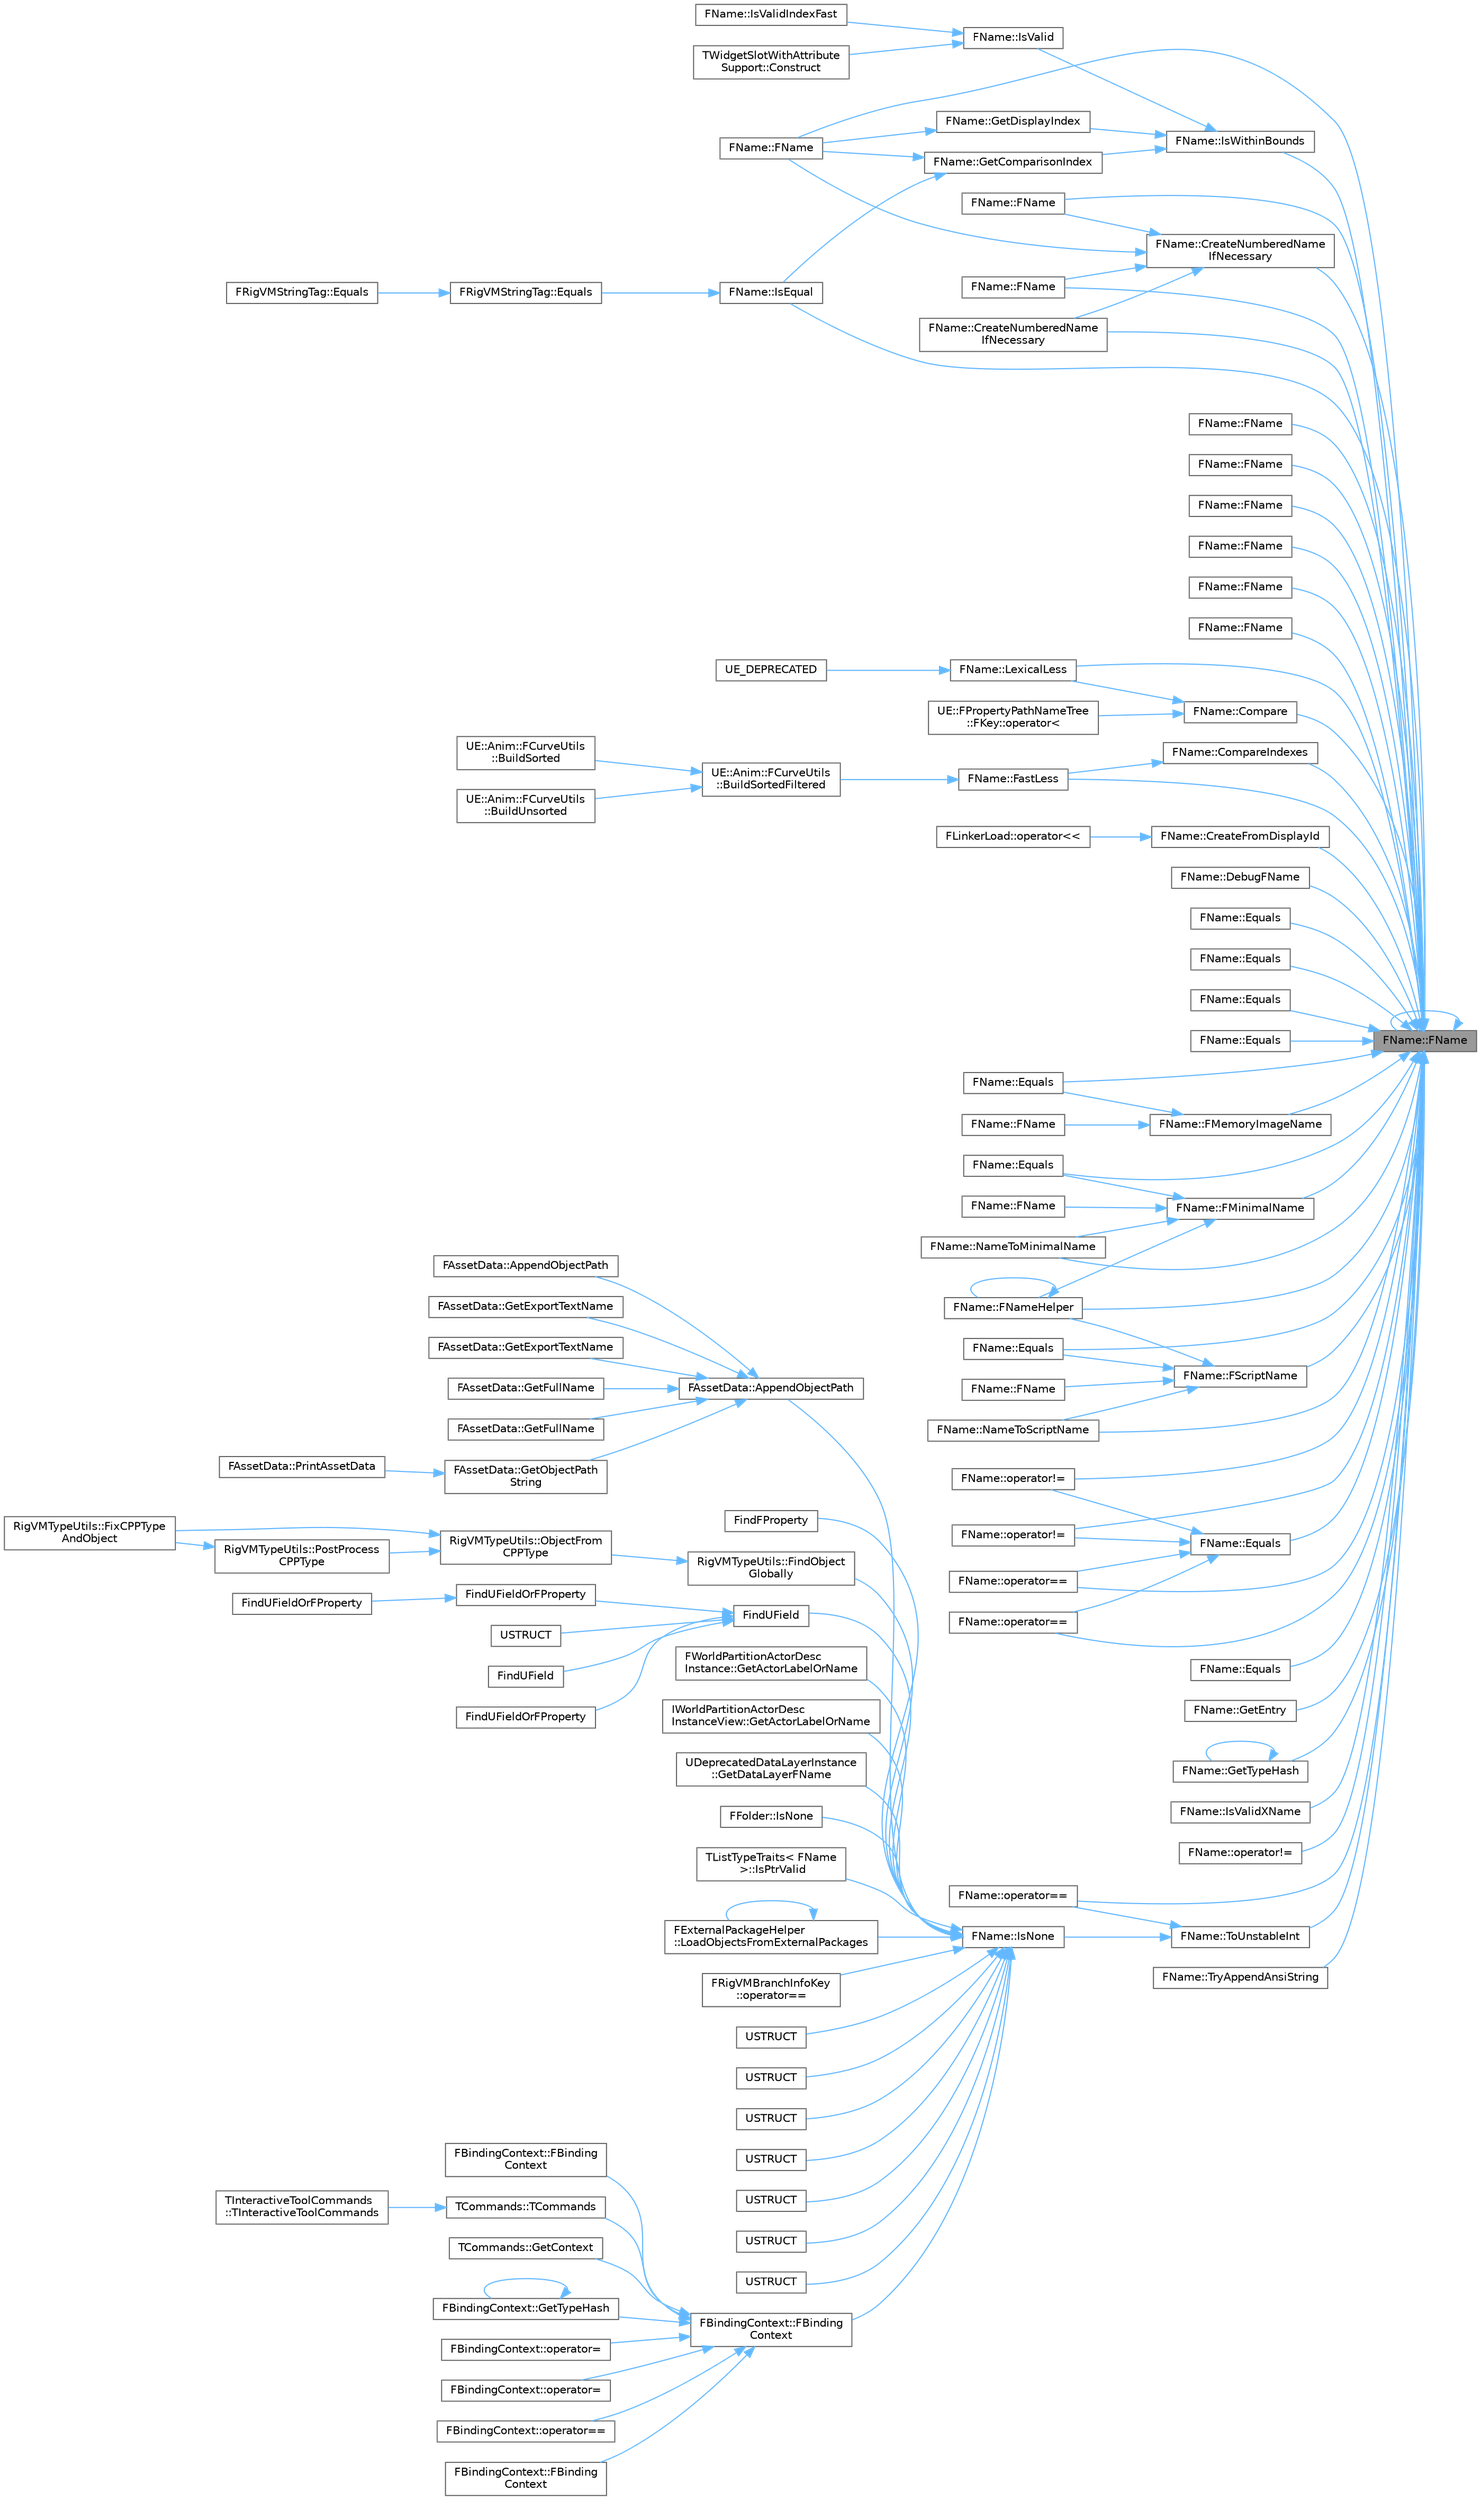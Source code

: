 digraph "FName::FName"
{
 // INTERACTIVE_SVG=YES
 // LATEX_PDF_SIZE
  bgcolor="transparent";
  edge [fontname=Helvetica,fontsize=10,labelfontname=Helvetica,labelfontsize=10];
  node [fontname=Helvetica,fontsize=10,shape=box,height=0.2,width=0.4];
  rankdir="RL";
  Node1 [id="Node000001",label="FName::FName",height=0.2,width=0.4,color="gray40", fillcolor="grey60", style="filled", fontcolor="black",tooltip="Create an FName with a hardcoded string index."];
  Node1 -> Node1 [id="edge1_Node000001_Node000001",dir="back",color="steelblue1",style="solid",tooltip=" "];
  Node1 -> Node2 [id="edge2_Node000001_Node000002",dir="back",color="steelblue1",style="solid",tooltip=" "];
  Node2 [id="Node000002",label="FName::FName",height=0.2,width=0.4,color="grey40", fillcolor="white", style="filled",URL="$d0/d53/classFName.html#a9177d8e2a7ecc242707f02559eeae5f0",tooltip="Create an FName with a hardcoded string index and (instance)."];
  Node1 -> Node3 [id="edge3_Node000001_Node000003",dir="back",color="steelblue1",style="solid",tooltip=" "];
  Node3 [id="Node000003",label="FName::FName",height=0.2,width=0.4,color="grey40", fillcolor="white", style="filled",URL="$d0/d53/classFName.html#a18b74b3c9d501e19c260df8879d4a136",tooltip="Create an FName from an existing string, but with a different instance."];
  Node1 -> Node4 [id="edge4_Node000001_Node000004",dir="back",color="steelblue1",style="solid",tooltip=" "];
  Node4 [id="Node000004",label="FName::FName",height=0.2,width=0.4,color="grey40", fillcolor="white", style="filled",URL="$d0/d53/classFName.html#a04a8ebbe731ee497427fce18225ff338",tooltip="Create an FName from its component parts Only call this if you really know what you're doing."];
  Node1 -> Node5 [id="edge5_Node000001_Node000005",dir="back",color="steelblue1",style="solid",tooltip=" "];
  Node5 [id="Node000005",label="FName::FName",height=0.2,width=0.4,color="grey40", fillcolor="white", style="filled",URL="$d0/d53/classFName.html#a7a2c5a33ec4576b6a42931b0aea47551",tooltip=" "];
  Node1 -> Node6 [id="edge6_Node000001_Node000006",dir="back",color="steelblue1",style="solid",tooltip=" "];
  Node6 [id="Node000006",label="FName::FName",height=0.2,width=0.4,color="grey40", fillcolor="white", style="filled",URL="$d0/d53/classFName.html#af77be7d02b9155cbe2562c013fcbc814",tooltip=" "];
  Node1 -> Node7 [id="edge7_Node000001_Node000007",dir="back",color="steelblue1",style="solid",tooltip=" "];
  Node7 [id="Node000007",label="FName::FName",height=0.2,width=0.4,color="grey40", fillcolor="white", style="filled",URL="$d0/d53/classFName.html#abe41cfba3fd1673327300d89e698adad",tooltip=" "];
  Node1 -> Node8 [id="edge8_Node000001_Node000008",dir="back",color="steelblue1",style="solid",tooltip=" "];
  Node8 [id="Node000008",label="FName::FName",height=0.2,width=0.4,color="grey40", fillcolor="white", style="filled",URL="$d0/d53/classFName.html#a0cc27b61dbd478e7a75950fc5b9685f3",tooltip=" "];
  Node1 -> Node9 [id="edge9_Node000001_Node000009",dir="back",color="steelblue1",style="solid",tooltip=" "];
  Node9 [id="Node000009",label="FName::FName",height=0.2,width=0.4,color="grey40", fillcolor="white", style="filled",URL="$d0/d53/classFName.html#a7f84296c300ddfffc6f85bfdca0b8c9e",tooltip=" "];
  Node1 -> Node10 [id="edge10_Node000001_Node000010",dir="back",color="steelblue1",style="solid",tooltip=" "];
  Node10 [id="Node000010",label="FName::FName",height=0.2,width=0.4,color="grey40", fillcolor="white", style="filled",URL="$d0/d53/classFName.html#ac9e999838bda262647e86c7229acfee7",tooltip=" "];
  Node1 -> Node11 [id="edge11_Node000001_Node000011",dir="back",color="steelblue1",style="solid",tooltip=" "];
  Node11 [id="Node000011",label="FName::Compare",height=0.2,width=0.4,color="grey40", fillcolor="white", style="filled",URL="$d0/d53/classFName.html#a53fd1a035bfea0d1e92db3762d634d36",tooltip="Compares name to passed in one."];
  Node11 -> Node12 [id="edge12_Node000011_Node000012",dir="back",color="steelblue1",style="solid",tooltip=" "];
  Node12 [id="Node000012",label="FName::LexicalLess",height=0.2,width=0.4,color="grey40", fillcolor="white", style="filled",URL="$d0/d53/classFName.html#aa6681d22b9670fa439186f16ac0f7081",tooltip="Slow alphabetical order that is stable / deterministic over process runs."];
  Node12 -> Node13 [id="edge13_Node000012_Node000013",dir="back",color="steelblue1",style="solid",tooltip=" "];
  Node13 [id="Node000013",label="UE_DEPRECATED",height=0.2,width=0.4,color="grey40", fillcolor="white", style="filled",URL="$d0/d03/PlayerInput_8h.html#ad13727258963625cb6f22e55491c9197",tooltip="Paramaters to be considered when calling UPlayerInput::InputKey."];
  Node11 -> Node14 [id="edge14_Node000011_Node000014",dir="back",color="steelblue1",style="solid",tooltip=" "];
  Node14 [id="Node000014",label="UE::FPropertyPathNameTree\l::FKey::operator\<",height=0.2,width=0.4,color="grey40", fillcolor="white", style="filled",URL="$d9/deb/structUE_1_1FPropertyPathNameTree_1_1FKey.html#a64c7be9eb79aff181e5a90f65104e068",tooltip=" "];
  Node1 -> Node15 [id="edge15_Node000001_Node000015",dir="back",color="steelblue1",style="solid",tooltip=" "];
  Node15 [id="Node000015",label="FName::CompareIndexes",height=0.2,width=0.4,color="grey40", fillcolor="white", style="filled",URL="$d0/d53/classFName.html#a25f772a3fadc0cc5658edb0fad65b364",tooltip="Fast non-alphabetical order that is only stable during this process' lifetime."];
  Node15 -> Node16 [id="edge16_Node000015_Node000016",dir="back",color="steelblue1",style="solid",tooltip=" "];
  Node16 [id="Node000016",label="FName::FastLess",height=0.2,width=0.4,color="grey40", fillcolor="white", style="filled",URL="$d0/d53/classFName.html#ab9a58e49f51ae2270bd1bb62f1e275fc",tooltip="Fast non-alphabetical order that is only stable during this process' lifetime."];
  Node16 -> Node17 [id="edge17_Node000016_Node000017",dir="back",color="steelblue1",style="solid",tooltip=" "];
  Node17 [id="Node000017",label="UE::Anim::FCurveUtils\l::BuildSortedFiltered",height=0.2,width=0.4,color="grey40", fillcolor="white", style="filled",URL="$d7/d7e/structUE_1_1Anim_1_1FCurveUtils.html#a9bcdcbf2f740cf299d504e20bbe43791",tooltip=" "];
  Node17 -> Node18 [id="edge18_Node000017_Node000018",dir="back",color="steelblue1",style="solid",tooltip=" "];
  Node18 [id="Node000018",label="UE::Anim::FCurveUtils\l::BuildSorted",height=0.2,width=0.4,color="grey40", fillcolor="white", style="filled",URL="$d7/d7e/structUE_1_1Anim_1_1FCurveUtils.html#adfc5d61f31d62d6a324b0db8a50a5bd7",tooltip=" "];
  Node17 -> Node19 [id="edge19_Node000017_Node000019",dir="back",color="steelblue1",style="solid",tooltip=" "];
  Node19 [id="Node000019",label="UE::Anim::FCurveUtils\l::BuildUnsorted",height=0.2,width=0.4,color="grey40", fillcolor="white", style="filled",URL="$d7/d7e/structUE_1_1Anim_1_1FCurveUtils.html#a057de551fa386ad635d95cd05788b0b7",tooltip=" "];
  Node1 -> Node20 [id="edge20_Node000001_Node000020",dir="back",color="steelblue1",style="solid",tooltip=" "];
  Node20 [id="Node000020",label="FName::CreateFromDisplayId",height=0.2,width=0.4,color="grey40", fillcolor="white", style="filled",URL="$d0/d53/classFName.html#a68fd15e56e98380c81562bd364c2a78a",tooltip="Only call this if you really know what you're doing."];
  Node20 -> Node21 [id="edge21_Node000020_Node000021",dir="back",color="steelblue1",style="solid",tooltip=" "];
  Node21 [id="Node000021",label="FLinkerLoad::operator\<\<",height=0.2,width=0.4,color="grey40", fillcolor="white", style="filled",URL="$d9/d6b/classFLinkerLoad.html#a3d43cf8d23efebdb63943d7966322f6d",tooltip="Serializes an FName value from or into this archive."];
  Node1 -> Node22 [id="edge22_Node000001_Node000022",dir="back",color="steelblue1",style="solid",tooltip=" "];
  Node22 [id="Node000022",label="FName::CreateNumberedName\lIfNecessary",height=0.2,width=0.4,color="grey40", fillcolor="white", style="filled",URL="$d0/d53/classFName.html#abedd8efaebba7966cf7cef7ee4078462",tooltip=" "];
  Node22 -> Node2 [id="edge23_Node000022_Node000002",dir="back",color="steelblue1",style="solid",tooltip=" "];
  Node22 -> Node3 [id="edge24_Node000022_Node000003",dir="back",color="steelblue1",style="solid",tooltip=" "];
  Node22 -> Node4 [id="edge25_Node000022_Node000004",dir="back",color="steelblue1",style="solid",tooltip=" "];
  Node22 -> Node23 [id="edge26_Node000022_Node000023",dir="back",color="steelblue1",style="solid",tooltip=" "];
  Node23 [id="Node000023",label="FName::CreateNumberedName\lIfNecessary",height=0.2,width=0.4,color="grey40", fillcolor="white", style="filled",URL="$d0/d53/classFName.html#a9b72edca3fa503890693c378a19bcf9a",tooltip=" "];
  Node1 -> Node23 [id="edge27_Node000001_Node000023",dir="back",color="steelblue1",style="solid",tooltip=" "];
  Node1 -> Node24 [id="edge28_Node000001_Node000024",dir="back",color="steelblue1",style="solid",tooltip=" "];
  Node24 [id="Node000024",label="FName::DebugFName",height=0.2,width=0.4,color="grey40", fillcolor="white", style="filled",URL="$d0/d53/classFName.html#a78a84c222b36c48424e38a409e8f7b54",tooltip=" "];
  Node1 -> Node25 [id="edge29_Node000001_Node000025",dir="back",color="steelblue1",style="solid",tooltip=" "];
  Node25 [id="Node000025",label="FName::Equals",height=0.2,width=0.4,color="grey40", fillcolor="white", style="filled",URL="$d0/d53/classFName.html#a643d5973c48ea4a5990bc248d6bad955",tooltip=" "];
  Node1 -> Node26 [id="edge30_Node000001_Node000026",dir="back",color="steelblue1",style="solid",tooltip=" "];
  Node26 [id="Node000026",label="FName::Equals",height=0.2,width=0.4,color="grey40", fillcolor="white", style="filled",URL="$d0/d53/classFName.html#a84c2cba787d69a62c0a163f9b6dca91e",tooltip=" "];
  Node1 -> Node27 [id="edge31_Node000001_Node000027",dir="back",color="steelblue1",style="solid",tooltip=" "];
  Node27 [id="Node000027",label="FName::Equals",height=0.2,width=0.4,color="grey40", fillcolor="white", style="filled",URL="$d0/d53/classFName.html#a5d727c4355804702877cc3c271415561",tooltip=" "];
  Node1 -> Node28 [id="edge32_Node000001_Node000028",dir="back",color="steelblue1",style="solid",tooltip=" "];
  Node28 [id="Node000028",label="FName::Equals",height=0.2,width=0.4,color="grey40", fillcolor="white", style="filled",URL="$d0/d53/classFName.html#a24456847f964127069cad594beb3ced5",tooltip=" "];
  Node1 -> Node29 [id="edge33_Node000001_Node000029",dir="back",color="steelblue1",style="solid",tooltip=" "];
  Node29 [id="Node000029",label="FName::Equals",height=0.2,width=0.4,color="grey40", fillcolor="white", style="filled",URL="$d0/d53/classFName.html#a19761ae36eaaab283c2e158b5190cd93",tooltip=" "];
  Node1 -> Node30 [id="edge34_Node000001_Node000030",dir="back",color="steelblue1",style="solid",tooltip=" "];
  Node30 [id="Node000030",label="FName::Equals",height=0.2,width=0.4,color="grey40", fillcolor="white", style="filled",URL="$d0/d53/classFName.html#adc04fd15dac9b6c285d91094a957577e",tooltip=" "];
  Node1 -> Node31 [id="edge35_Node000001_Node000031",dir="back",color="steelblue1",style="solid",tooltip=" "];
  Node31 [id="Node000031",label="FName::Equals",height=0.2,width=0.4,color="grey40", fillcolor="white", style="filled",URL="$d0/d53/classFName.html#af10d0dc43c29458abace288467b4419c",tooltip=" "];
  Node31 -> Node32 [id="edge36_Node000031_Node000032",dir="back",color="steelblue1",style="solid",tooltip=" "];
  Node32 [id="Node000032",label="FName::operator!=",height=0.2,width=0.4,color="grey40", fillcolor="white", style="filled",URL="$d0/d53/classFName.html#a974eee8ad8f516d1168ce3dff719df0b",tooltip=" "];
  Node31 -> Node33 [id="edge37_Node000031_Node000033",dir="back",color="steelblue1",style="solid",tooltip=" "];
  Node33 [id="Node000033",label="FName::operator!=",height=0.2,width=0.4,color="grey40", fillcolor="white", style="filled",URL="$d0/d53/classFName.html#a18c6e0ba6e65f0d7fb2ea1a292f189d4",tooltip=" "];
  Node31 -> Node34 [id="edge38_Node000031_Node000034",dir="back",color="steelblue1",style="solid",tooltip=" "];
  Node34 [id="Node000034",label="FName::operator==",height=0.2,width=0.4,color="grey40", fillcolor="white", style="filled",URL="$d0/d53/classFName.html#abef16a36212834c0f3d6285c5f9bf8db",tooltip=" "];
  Node31 -> Node35 [id="edge39_Node000031_Node000035",dir="back",color="steelblue1",style="solid",tooltip=" "];
  Node35 [id="Node000035",label="FName::operator==",height=0.2,width=0.4,color="grey40", fillcolor="white", style="filled",URL="$d0/d53/classFName.html#a8ac780520c1050f2c471331833713b28",tooltip=" "];
  Node1 -> Node36 [id="edge40_Node000001_Node000036",dir="back",color="steelblue1",style="solid",tooltip=" "];
  Node36 [id="Node000036",label="FName::Equals",height=0.2,width=0.4,color="grey40", fillcolor="white", style="filled",URL="$d0/d53/classFName.html#aa1b3c2e481853e3e0d828504c7bb8bcc",tooltip=" "];
  Node1 -> Node37 [id="edge41_Node000001_Node000037",dir="back",color="steelblue1",style="solid",tooltip=" "];
  Node37 [id="Node000037",label="FName::Equals",height=0.2,width=0.4,color="grey40", fillcolor="white", style="filled",URL="$d0/d53/classFName.html#aea8b992039ff22099998bfd11dc7b624",tooltip=" "];
  Node1 -> Node16 [id="edge42_Node000001_Node000016",dir="back",color="steelblue1",style="solid",tooltip=" "];
  Node1 -> Node38 [id="edge43_Node000001_Node000038",dir="back",color="steelblue1",style="solid",tooltip=" "];
  Node38 [id="Node000038",label="FName::FMemoryImageName",height=0.2,width=0.4,color="grey40", fillcolor="white", style="filled",URL="$d0/d53/classFName.html#a8101a29d3562bb061a7acdf29e3e6128",tooltip=" "];
  Node38 -> Node39 [id="edge44_Node000038_Node000039",dir="back",color="steelblue1",style="solid",tooltip=" "];
  Node39 [id="Node000039",label="FName::FName",height=0.2,width=0.4,color="grey40", fillcolor="white", style="filled",URL="$d0/d53/classFName.html#afa0776c1dcd60f111367212f5a9c0b1e",tooltip=" "];
  Node38 -> Node29 [id="edge45_Node000038_Node000029",dir="back",color="steelblue1",style="solid",tooltip=" "];
  Node1 -> Node40 [id="edge46_Node000001_Node000040",dir="back",color="steelblue1",style="solid",tooltip=" "];
  Node40 [id="Node000040",label="FName::FMinimalName",height=0.2,width=0.4,color="grey40", fillcolor="white", style="filled",URL="$d0/d53/classFName.html#a67a675b56f9aaa17f2a722c4f2ebe766",tooltip=" "];
  Node40 -> Node41 [id="edge47_Node000040_Node000041",dir="back",color="steelblue1",style="solid",tooltip=" "];
  Node41 [id="Node000041",label="FName::FName",height=0.2,width=0.4,color="grey40", fillcolor="white", style="filled",URL="$d0/d53/classFName.html#a93b46e9a707eb64a05d7f1f0374bcef8",tooltip=" "];
  Node40 -> Node30 [id="edge48_Node000040_Node000030",dir="back",color="steelblue1",style="solid",tooltip=" "];
  Node40 -> Node42 [id="edge49_Node000040_Node000042",dir="back",color="steelblue1",style="solid",tooltip=" "];
  Node42 [id="Node000042",label="FName::FNameHelper",height=0.2,width=0.4,color="grey40", fillcolor="white", style="filled",URL="$d0/d53/classFName.html#a56440d2198d4aab5d8bd0181eeb27644",tooltip=" "];
  Node42 -> Node42 [id="edge50_Node000042_Node000042",dir="back",color="steelblue1",style="solid",tooltip=" "];
  Node40 -> Node43 [id="edge51_Node000040_Node000043",dir="back",color="steelblue1",style="solid",tooltip=" "];
  Node43 [id="Node000043",label="FName::NameToMinimalName",height=0.2,width=0.4,color="grey40", fillcolor="white", style="filled",URL="$d0/d53/classFName.html#ab41bc7625e2b138debacda736c7189b3",tooltip=" "];
  Node1 -> Node42 [id="edge52_Node000001_Node000042",dir="back",color="steelblue1",style="solid",tooltip=" "];
  Node1 -> Node44 [id="edge53_Node000001_Node000044",dir="back",color="steelblue1",style="solid",tooltip=" "];
  Node44 [id="Node000044",label="FName::FScriptName",height=0.2,width=0.4,color="grey40", fillcolor="white", style="filled",URL="$d0/d53/classFName.html#aecca472659640cdbd80635dd59d86af6",tooltip=" "];
  Node44 -> Node45 [id="edge54_Node000044_Node000045",dir="back",color="steelblue1",style="solid",tooltip=" "];
  Node45 [id="Node000045",label="FName::FName",height=0.2,width=0.4,color="grey40", fillcolor="white", style="filled",URL="$d0/d53/classFName.html#afa5e7196db1ef8f619344844eb240d58",tooltip=" "];
  Node44 -> Node36 [id="edge55_Node000044_Node000036",dir="back",color="steelblue1",style="solid",tooltip=" "];
  Node44 -> Node42 [id="edge56_Node000044_Node000042",dir="back",color="steelblue1",style="solid",tooltip=" "];
  Node44 -> Node46 [id="edge57_Node000044_Node000046",dir="back",color="steelblue1",style="solid",tooltip=" "];
  Node46 [id="Node000046",label="FName::NameToScriptName",height=0.2,width=0.4,color="grey40", fillcolor="white", style="filled",URL="$d0/d53/classFName.html#a9c09e02d007f4efa8df9902d12be16e0",tooltip=" "];
  Node1 -> Node47 [id="edge58_Node000001_Node000047",dir="back",color="steelblue1",style="solid",tooltip=" "];
  Node47 [id="Node000047",label="FName::GetEntry",height=0.2,width=0.4,color="grey40", fillcolor="white", style="filled",URL="$d0/d53/classFName.html#ab3af7008a7ad1ac8251174cb13038aa2",tooltip=" "];
  Node1 -> Node48 [id="edge59_Node000001_Node000048",dir="back",color="steelblue1",style="solid",tooltip=" "];
  Node48 [id="Node000048",label="FName::GetTypeHash",height=0.2,width=0.4,color="grey40", fillcolor="white", style="filled",URL="$d0/d53/classFName.html#a2768e6aea003b310cf3aeba0adfcecce",tooltip=" "];
  Node48 -> Node48 [id="edge60_Node000048_Node000048",dir="back",color="steelblue1",style="solid",tooltip=" "];
  Node1 -> Node49 [id="edge61_Node000001_Node000049",dir="back",color="steelblue1",style="solid",tooltip=" "];
  Node49 [id="Node000049",label="FName::IsEqual",height=0.2,width=0.4,color="grey40", fillcolor="white", style="filled",URL="$d0/d53/classFName.html#a2d9cc9be5d764a7e7ccd7a99e6e43808",tooltip="Check to see if this FName matches the other FName, potentially also checking for any case variations..."];
  Node49 -> Node50 [id="edge62_Node000049_Node000050",dir="back",color="steelblue1",style="solid",tooltip=" "];
  Node50 [id="Node000050",label="FRigVMStringTag::Equals",height=0.2,width=0.4,color="grey40", fillcolor="white", style="filled",URL="$da/dd4/structFRigVMStringTag.html#a52002f8351e30235b31f1139a47f0747",tooltip=" "];
  Node50 -> Node51 [id="edge63_Node000050_Node000051",dir="back",color="steelblue1",style="solid",tooltip=" "];
  Node51 [id="Node000051",label="FRigVMStringTag::Equals",height=0.2,width=0.4,color="grey40", fillcolor="white", style="filled",URL="$da/dd4/structFRigVMStringTag.html#a467c46fe942a2e8065834e62ca385abf",tooltip=" "];
  Node1 -> Node52 [id="edge64_Node000001_Node000052",dir="back",color="steelblue1",style="solid",tooltip=" "];
  Node52 [id="Node000052",label="FName::IsValidXName",height=0.2,width=0.4,color="grey40", fillcolor="white", style="filled",URL="$d0/d53/classFName.html#a18c48e1326d52439f5b3955c9eb7c94a",tooltip="Checks to see that a given name-like string follows the rules that Unreal requires."];
  Node1 -> Node53 [id="edge65_Node000001_Node000053",dir="back",color="steelblue1",style="solid",tooltip=" "];
  Node53 [id="Node000053",label="FName::IsWithinBounds",height=0.2,width=0.4,color="grey40", fillcolor="white", style="filled",URL="$d0/d53/classFName.html#ad59397053ec9fb8b9a8397fd451385f3",tooltip=" "];
  Node53 -> Node54 [id="edge66_Node000053_Node000054",dir="back",color="steelblue1",style="solid",tooltip=" "];
  Node54 [id="Node000054",label="FName::GetComparisonIndex",height=0.2,width=0.4,color="grey40", fillcolor="white", style="filled",URL="$d0/d53/classFName.html#aa0cf01c0cf4cc202b3848a3f30f49dc1",tooltip=" "];
  Node54 -> Node3 [id="edge67_Node000054_Node000003",dir="back",color="steelblue1",style="solid",tooltip=" "];
  Node54 -> Node49 [id="edge68_Node000054_Node000049",dir="back",color="steelblue1",style="solid",tooltip=" "];
  Node53 -> Node55 [id="edge69_Node000053_Node000055",dir="back",color="steelblue1",style="solid",tooltip=" "];
  Node55 [id="Node000055",label="FName::GetDisplayIndex",height=0.2,width=0.4,color="grey40", fillcolor="white", style="filled",URL="$d0/d53/classFName.html#a7d5576ced5bcc4bc1d5561bfa1afc036",tooltip=" "];
  Node55 -> Node3 [id="edge70_Node000055_Node000003",dir="back",color="steelblue1",style="solid",tooltip=" "];
  Node53 -> Node56 [id="edge71_Node000053_Node000056",dir="back",color="steelblue1",style="solid",tooltip=" "];
  Node56 [id="Node000056",label="FName::IsValid",height=0.2,width=0.4,color="grey40", fillcolor="white", style="filled",URL="$d0/d53/classFName.html#ac28f3dd4b3b3d967dfe8aca6dba589ce",tooltip="Paranoid sanity check."];
  Node56 -> Node57 [id="edge72_Node000056_Node000057",dir="back",color="steelblue1",style="solid",tooltip=" "];
  Node57 [id="Node000057",label="TWidgetSlotWithAttribute\lSupport::Construct",height=0.2,width=0.4,color="grey40", fillcolor="white", style="filled",URL="$d6/dc2/classTWidgetSlotWithAttributeSupport.html#acc44ba504de6dd71747da4dd91ff51c4",tooltip=" "];
  Node56 -> Node58 [id="edge73_Node000056_Node000058",dir="back",color="steelblue1",style="solid",tooltip=" "];
  Node58 [id="Node000058",label="FName::IsValidIndexFast",height=0.2,width=0.4,color="grey40", fillcolor="white", style="filled",URL="$d0/d53/classFName.html#a83ca78d35bb653092e566402c6e2ddad",tooltip="Paranoid sanity check, same as IsValid()"];
  Node1 -> Node12 [id="edge74_Node000001_Node000012",dir="back",color="steelblue1",style="solid",tooltip=" "];
  Node1 -> Node43 [id="edge75_Node000001_Node000043",dir="back",color="steelblue1",style="solid",tooltip=" "];
  Node1 -> Node46 [id="edge76_Node000001_Node000046",dir="back",color="steelblue1",style="solid",tooltip=" "];
  Node1 -> Node32 [id="edge77_Node000001_Node000032",dir="back",color="steelblue1",style="solid",tooltip=" "];
  Node1 -> Node59 [id="edge78_Node000001_Node000059",dir="back",color="steelblue1",style="solid",tooltip=" "];
  Node59 [id="Node000059",label="FName::operator!=",height=0.2,width=0.4,color="grey40", fillcolor="white", style="filled",URL="$d0/d53/classFName.html#a82502997263791ee567bdbac08b31b60",tooltip=" "];
  Node1 -> Node33 [id="edge79_Node000001_Node000033",dir="back",color="steelblue1",style="solid",tooltip=" "];
  Node1 -> Node34 [id="edge80_Node000001_Node000034",dir="back",color="steelblue1",style="solid",tooltip=" "];
  Node1 -> Node60 [id="edge81_Node000001_Node000060",dir="back",color="steelblue1",style="solid",tooltip=" "];
  Node60 [id="Node000060",label="FName::operator==",height=0.2,width=0.4,color="grey40", fillcolor="white", style="filled",URL="$d0/d53/classFName.html#a6dd44ce905c1808d82fe229c2e711ba2",tooltip=" "];
  Node1 -> Node35 [id="edge82_Node000001_Node000035",dir="back",color="steelblue1",style="solid",tooltip=" "];
  Node1 -> Node61 [id="edge83_Node000001_Node000061",dir="back",color="steelblue1",style="solid",tooltip=" "];
  Node61 [id="Node000061",label="FName::ToUnstableInt",height=0.2,width=0.4,color="grey40", fillcolor="white", style="filled",URL="$d0/d53/classFName.html#ab079e3eae1c95979ed5257d76277b060",tooltip="Returns an integer that compares equal in the same way FNames do, only usable within the current proc..."];
  Node61 -> Node62 [id="edge84_Node000061_Node000062",dir="back",color="steelblue1",style="solid",tooltip=" "];
  Node62 [id="Node000062",label="FName::IsNone",height=0.2,width=0.4,color="grey40", fillcolor="white", style="filled",URL="$d0/d53/classFName.html#aa6d8a99b693367db4dbba31eb39648f5",tooltip="True for FName(), FName(NAME_None) and FName(\"None\")"];
  Node62 -> Node63 [id="edge85_Node000062_Node000063",dir="back",color="steelblue1",style="solid",tooltip=" "];
  Node63 [id="Node000063",label="FBindingContext::FBinding\lContext",height=0.2,width=0.4,color="grey40", fillcolor="white", style="filled",URL="$d8/d12/classFBindingContext.html#a0e73b99781691eaf79832e63d110e31a",tooltip="Constructor."];
  Node63 -> Node64 [id="edge86_Node000063_Node000064",dir="back",color="steelblue1",style="solid",tooltip=" "];
  Node64 [id="Node000064",label="FBindingContext::FBinding\lContext",height=0.2,width=0.4,color="grey40", fillcolor="white", style="filled",URL="$d8/d12/classFBindingContext.html#a32b696cf7873b96bb9fd5e69f58c7045",tooltip=" "];
  Node63 -> Node65 [id="edge87_Node000063_Node000065",dir="back",color="steelblue1",style="solid",tooltip=" "];
  Node65 [id="Node000065",label="FBindingContext::FBinding\lContext",height=0.2,width=0.4,color="grey40", fillcolor="white", style="filled",URL="$d8/d12/classFBindingContext.html#a84aa05c241e1ef8b87cdcdb2ad7238c5",tooltip=" "];
  Node63 -> Node66 [id="edge88_Node000063_Node000066",dir="back",color="steelblue1",style="solid",tooltip=" "];
  Node66 [id="Node000066",label="TCommands::TCommands",height=0.2,width=0.4,color="grey40", fillcolor="white", style="filled",URL="$de/d91/classTCommands.html#af7c71d17a1b5af80968fa82e0a4a9db7",tooltip="Construct a set of commands; call this from your custom commands class."];
  Node66 -> Node67 [id="edge89_Node000066_Node000067",dir="back",color="steelblue1",style="solid",tooltip=" "];
  Node67 [id="Node000067",label="TInteractiveToolCommands\l::TInteractiveToolCommands",height=0.2,width=0.4,color="grey40", fillcolor="white", style="filled",URL="$df/db3/classTInteractiveToolCommands.html#a0539a35e3522925144c5d06768eb2835",tooltip="Forwarding constructor."];
  Node63 -> Node68 [id="edge90_Node000063_Node000068",dir="back",color="steelblue1",style="solid",tooltip=" "];
  Node68 [id="Node000068",label="TCommands::GetContext",height=0.2,width=0.4,color="grey40", fillcolor="white", style="filled",URL="$de/d91/classTCommands.html#a5e5192f592cd58e8e1b3f10a66962d00",tooltip="Get the BindingContext for this set of commands."];
  Node63 -> Node69 [id="edge91_Node000063_Node000069",dir="back",color="steelblue1",style="solid",tooltip=" "];
  Node69 [id="Node000069",label="FBindingContext::GetTypeHash",height=0.2,width=0.4,color="grey40", fillcolor="white", style="filled",URL="$d8/d12/classFBindingContext.html#ac84c1e31e6fe605064a7e89aa5d76fc2",tooltip=" "];
  Node69 -> Node69 [id="edge92_Node000069_Node000069",dir="back",color="steelblue1",style="solid",tooltip=" "];
  Node63 -> Node70 [id="edge93_Node000063_Node000070",dir="back",color="steelblue1",style="solid",tooltip=" "];
  Node70 [id="Node000070",label="FBindingContext::operator=",height=0.2,width=0.4,color="grey40", fillcolor="white", style="filled",URL="$d8/d12/classFBindingContext.html#a8fadffeda9d2bd4f2bb7628fec8c4f15",tooltip=" "];
  Node63 -> Node71 [id="edge94_Node000063_Node000071",dir="back",color="steelblue1",style="solid",tooltip=" "];
  Node71 [id="Node000071",label="FBindingContext::operator=",height=0.2,width=0.4,color="grey40", fillcolor="white", style="filled",URL="$d8/d12/classFBindingContext.html#a8074b3ae3e90eff2db4d5125d0e5ddf8",tooltip=" "];
  Node63 -> Node72 [id="edge95_Node000063_Node000072",dir="back",color="steelblue1",style="solid",tooltip=" "];
  Node72 [id="Node000072",label="FBindingContext::operator==",height=0.2,width=0.4,color="grey40", fillcolor="white", style="filled",URL="$d8/d12/classFBindingContext.html#a6fa87fffc44e3ecdffcc4b368f3df46d",tooltip=" "];
  Node62 -> Node73 [id="edge96_Node000062_Node000073",dir="back",color="steelblue1",style="solid",tooltip=" "];
  Node73 [id="Node000073",label="FAssetData::AppendObjectPath",height=0.2,width=0.4,color="grey40", fillcolor="white", style="filled",URL="$dd/dc3/structFAssetData.html#aad04fde4300f2d656bb52bcd2930333a",tooltip="Append the object path to the given string builder."];
  Node73 -> Node74 [id="edge97_Node000073_Node000074",dir="back",color="steelblue1",style="solid",tooltip=" "];
  Node74 [id="Node000074",label="FAssetData::AppendObjectPath",height=0.2,width=0.4,color="grey40", fillcolor="white", style="filled",URL="$dd/dc3/structFAssetData.html#a69cf0c54d5d04fe6dd0408170f592e39",tooltip="Append the object path to the given string."];
  Node73 -> Node75 [id="edge98_Node000073_Node000075",dir="back",color="steelblue1",style="solid",tooltip=" "];
  Node75 [id="Node000075",label="FAssetData::GetExportTextName",height=0.2,width=0.4,color="grey40", fillcolor="white", style="filled",URL="$dd/dc3/structFAssetData.html#aa76bd9b74984e448feb7a459a614488b",tooltip="Populates OutExportTextName with the name for the asset in the form: Class'FullPath'."];
  Node73 -> Node76 [id="edge99_Node000073_Node000076",dir="back",color="steelblue1",style="solid",tooltip=" "];
  Node76 [id="Node000076",label="FAssetData::GetExportTextName",height=0.2,width=0.4,color="grey40", fillcolor="white", style="filled",URL="$dd/dc3/structFAssetData.html#ab81bd9f4cc1c69c07fb751e63371b27c",tooltip="Populates OutExportTextNameBuilder with the name for the asset in the form: Class'FullPath'."];
  Node73 -> Node77 [id="edge100_Node000073_Node000077",dir="back",color="steelblue1",style="solid",tooltip=" "];
  Node77 [id="Node000077",label="FAssetData::GetFullName",height=0.2,width=0.4,color="grey40", fillcolor="white", style="filled",URL="$dd/dc3/structFAssetData.html#a286d18aaac271fb62bd3eba0c7d61413",tooltip="Populates OutFullName with the full name for the asset in the form: Class FullPath."];
  Node73 -> Node78 [id="edge101_Node000073_Node000078",dir="back",color="steelblue1",style="solid",tooltip=" "];
  Node78 [id="Node000078",label="FAssetData::GetFullName",height=0.2,width=0.4,color="grey40", fillcolor="white", style="filled",URL="$dd/dc3/structFAssetData.html#ade39119dc89d561f368b2a9c223e12a8",tooltip="Populates OutFullNameBuilder with the full name for the asset in the form: Class ObjectPath."];
  Node73 -> Node79 [id="edge102_Node000073_Node000079",dir="back",color="steelblue1",style="solid",tooltip=" "];
  Node79 [id="Node000079",label="FAssetData::GetObjectPath\lString",height=0.2,width=0.4,color="grey40", fillcolor="white", style="filled",URL="$dd/dc3/structFAssetData.html#ac398245603bc4dc7473c0d204440e4d6",tooltip="Return the object path as a string."];
  Node79 -> Node80 [id="edge103_Node000079_Node000080",dir="back",color="steelblue1",style="solid",tooltip=" "];
  Node80 [id="Node000080",label="FAssetData::PrintAssetData",height=0.2,width=0.4,color="grey40", fillcolor="white", style="filled",URL="$dd/dc3/structFAssetData.html#a9cb683ddbcaef20b4b2efbf0b3cdf2b6",tooltip="Prints the details of the asset to the log."];
  Node62 -> Node81 [id="edge104_Node000062_Node000081",dir="back",color="steelblue1",style="solid",tooltip=" "];
  Node81 [id="Node000081",label="FindFProperty",height=0.2,width=0.4,color="grey40", fillcolor="white", style="filled",URL="$d6/d2f/UnrealType_8h.html#a1b9400f39216ab8eabffbb19ef06358a",tooltip=" "];
  Node62 -> Node82 [id="edge105_Node000062_Node000082",dir="back",color="steelblue1",style="solid",tooltip=" "];
  Node82 [id="Node000082",label="RigVMTypeUtils::FindObject\lGlobally",height=0.2,width=0.4,color="grey40", fillcolor="white", style="filled",URL="$d9/d01/namespaceRigVMTypeUtils.html#ad129dce55dca7eb5e15a728cc12dd3b2",tooltip=" "];
  Node82 -> Node83 [id="edge106_Node000082_Node000083",dir="back",color="steelblue1",style="solid",tooltip=" "];
  Node83 [id="Node000083",label="RigVMTypeUtils::ObjectFrom\lCPPType",height=0.2,width=0.4,color="grey40", fillcolor="white", style="filled",URL="$d9/d01/namespaceRigVMTypeUtils.html#a782f8e06e09a2bc55a1e27c0b83201b5",tooltip=" "];
  Node83 -> Node84 [id="edge107_Node000083_Node000084",dir="back",color="steelblue1",style="solid",tooltip=" "];
  Node84 [id="Node000084",label="RigVMTypeUtils::FixCPPType\lAndObject",height=0.2,width=0.4,color="grey40", fillcolor="white", style="filled",URL="$d9/d01/namespaceRigVMTypeUtils.html#a3d94027dc13494128fe7ca7762e3daa1",tooltip=" "];
  Node83 -> Node85 [id="edge108_Node000083_Node000085",dir="back",color="steelblue1",style="solid",tooltip=" "];
  Node85 [id="Node000085",label="RigVMTypeUtils::PostProcess\lCPPType",height=0.2,width=0.4,color="grey40", fillcolor="white", style="filled",URL="$d9/d01/namespaceRigVMTypeUtils.html#ae254144f36a44eff91474bd25ea60922",tooltip=" "];
  Node85 -> Node84 [id="edge109_Node000085_Node000084",dir="back",color="steelblue1",style="solid",tooltip=" "];
  Node62 -> Node86 [id="edge110_Node000062_Node000086",dir="back",color="steelblue1",style="solid",tooltip=" "];
  Node86 [id="Node000086",label="FindUField",height=0.2,width=0.4,color="grey40", fillcolor="white", style="filled",URL="$d6/d2f/UnrealType_8h.html#a0e29b83fdd1bf6d26722bbec35cf75a3",tooltip=" "];
  Node86 -> Node87 [id="edge111_Node000086_Node000087",dir="back",color="steelblue1",style="solid",tooltip=" "];
  Node87 [id="Node000087",label="FindUField",height=0.2,width=0.4,color="grey40", fillcolor="white", style="filled",URL="$d6/d2f/UnrealType_8h.html#a981eddd18ca26737076b44d2fa98f3dc",tooltip=" "];
  Node86 -> Node88 [id="edge112_Node000086_Node000088",dir="back",color="steelblue1",style="solid",tooltip=" "];
  Node88 [id="Node000088",label="FindUFieldOrFProperty",height=0.2,width=0.4,color="grey40", fillcolor="white", style="filled",URL="$d6/d2f/UnrealType_8h.html#a14e5721f50ffdb5c4bb24a06c7d2bc96",tooltip=" "];
  Node86 -> Node89 [id="edge113_Node000086_Node000089",dir="back",color="steelblue1",style="solid",tooltip=" "];
  Node89 [id="Node000089",label="FindUFieldOrFProperty",height=0.2,width=0.4,color="grey40", fillcolor="white", style="filled",URL="$d6/d2f/UnrealType_8h.html#af32233d77d88eef48f049d050d11d14e",tooltip="Finds FProperties or UFunctions and UEnums."];
  Node89 -> Node90 [id="edge114_Node000089_Node000090",dir="back",color="steelblue1",style="solid",tooltip=" "];
  Node90 [id="Node000090",label="FindUFieldOrFProperty",height=0.2,width=0.4,color="grey40", fillcolor="white", style="filled",URL="$d6/d2f/UnrealType_8h.html#af27867ecdb7a0d998539a8de55fc9d68",tooltip="Finds FProperties or UFunctions and UEnums."];
  Node86 -> Node91 [id="edge115_Node000086_Node000091",dir="back",color="steelblue1",style="solid",tooltip=" "];
  Node91 [id="Node000091",label="USTRUCT",height=0.2,width=0.4,color="grey40", fillcolor="white", style="filled",URL="$dc/d3d/MemberReference_8h.html#ab9b7ba5c716e698af0490dad9795da5f",tooltip=" "];
  Node62 -> Node92 [id="edge116_Node000062_Node000092",dir="back",color="steelblue1",style="solid",tooltip=" "];
  Node92 [id="Node000092",label="FWorldPartitionActorDesc\lInstance::GetActorLabelOrName",height=0.2,width=0.4,color="grey40", fillcolor="white", style="filled",URL="$d5/d70/classFWorldPartitionActorDescInstance.html#aa31ba5ab65da322388580cc4b0196489",tooltip=" "];
  Node62 -> Node93 [id="edge117_Node000062_Node000093",dir="back",color="steelblue1",style="solid",tooltip=" "];
  Node93 [id="Node000093",label="IWorldPartitionActorDesc\lInstanceView::GetActorLabelOrName",height=0.2,width=0.4,color="grey40", fillcolor="white", style="filled",URL="$db/dc4/classIWorldPartitionActorDescInstanceView.html#a29f73f6fb2137b6f3daf44cfec561258",tooltip=" "];
  Node62 -> Node94 [id="edge118_Node000062_Node000094",dir="back",color="steelblue1",style="solid",tooltip=" "];
  Node94 [id="Node000094",label="UDeprecatedDataLayerInstance\l::GetDataLayerFName",height=0.2,width=0.4,color="grey40", fillcolor="white", style="filled",URL="$dd/dde/classUDeprecatedDataLayerInstance.html#ac27865015cdd83b43cd96d5c89bf6565",tooltip=" "];
  Node62 -> Node95 [id="edge119_Node000062_Node000095",dir="back",color="steelblue1",style="solid",tooltip=" "];
  Node95 [id="Node000095",label="FFolder::IsNone",height=0.2,width=0.4,color="grey40", fillcolor="white", style="filled",URL="$dc/d1d/structFFolder.html#a8d03d98303cd86082ae8376283ae56ab",tooltip=" "];
  Node62 -> Node96 [id="edge120_Node000062_Node000096",dir="back",color="steelblue1",style="solid",tooltip=" "];
  Node96 [id="Node000096",label="TListTypeTraits\< FName\l \>::IsPtrValid",height=0.2,width=0.4,color="grey40", fillcolor="white", style="filled",URL="$db/d94/structTListTypeTraits_3_01FName_01_4.html#aff06d4fffec335382de41caa47b69d4b",tooltip=" "];
  Node62 -> Node97 [id="edge121_Node000062_Node000097",dir="back",color="steelblue1",style="solid",tooltip=" "];
  Node97 [id="Node000097",label="FExternalPackageHelper\l::LoadObjectsFromExternalPackages",height=0.2,width=0.4,color="grey40", fillcolor="white", style="filled",URL="$da/da8/classFExternalPackageHelper.html#a70523e319a481ca08695a24c6ab949f9",tooltip="Loads objects from an external package."];
  Node97 -> Node97 [id="edge122_Node000097_Node000097",dir="back",color="steelblue1",style="solid",tooltip=" "];
  Node62 -> Node98 [id="edge123_Node000062_Node000098",dir="back",color="steelblue1",style="solid",tooltip=" "];
  Node98 [id="Node000098",label="FRigVMBranchInfoKey\l::operator==",height=0.2,width=0.4,color="grey40", fillcolor="white", style="filled",URL="$d2/d24/structFRigVMBranchInfoKey.html#a4f92947731febdacec89ac2054031298",tooltip=" "];
  Node62 -> Node99 [id="edge124_Node000062_Node000099",dir="back",color="steelblue1",style="solid",tooltip=" "];
  Node99 [id="Node000099",label="USTRUCT",height=0.2,width=0.4,color="grey40", fillcolor="white", style="filled",URL="$db/d7c/BehaviorTreeTypes_8h.html#a824369abf6fe4bb006defe35bc5515e0",tooltip="helper struct for defining types of allowed blackboard entries (e.g."];
  Node62 -> Node100 [id="edge125_Node000062_Node000100",dir="back",color="steelblue1",style="solid",tooltip=" "];
  Node100 [id="Node000100",label="USTRUCT",height=0.2,width=0.4,color="grey40", fillcolor="white", style="filled",URL="$d8/d92/MovieSceneMaterialTrack_8h.html#ab016034abc00da17d02c6db8e8b0a9da",tooltip="Contains what is necessary to uniquely identify a material on a component, whether that be an indexed..."];
  Node62 -> Node101 [id="edge126_Node000062_Node000101",dir="back",color="steelblue1",style="solid",tooltip=" "];
  Node101 [id="Node000101",label="USTRUCT",height=0.2,width=0.4,color="grey40", fillcolor="white", style="filled",URL="$db/def/CurveTable_8h.html#a18296535e14db825879b914052caf4eb",tooltip="Whether the curve table contains simple, rich, or no curves."];
  Node62 -> Node102 [id="edge127_Node000062_Node000102",dir="back",color="steelblue1",style="solid",tooltip=" "];
  Node102 [id="Node000102",label="USTRUCT",height=0.2,width=0.4,color="grey40", fillcolor="white", style="filled",URL="$d8/d53/DataLayerInstanceNames_8h.html#aa7673c36ff24cb14629dc41c30154ac5",tooltip=" "];
  Node62 -> Node103 [id="edge128_Node000062_Node000103",dir="back",color="steelblue1",style="solid",tooltip=" "];
  Node103 [id="Node000103",label="USTRUCT",height=0.2,width=0.4,color="grey40", fillcolor="white", style="filled",URL="$d3/d13/MusicTempometerUtilities_8h.html#a087214d9e7498495a10eb9511f434afe",tooltip="Parameters used when creating/updating the corresponding Material Parameter Collection."];
  Node62 -> Node104 [id="edge129_Node000062_Node000104",dir="back",color="steelblue1",style="solid",tooltip=" "];
  Node104 [id="Node000104",label="USTRUCT",height=0.2,width=0.4,color="grey40", fillcolor="white", style="filled",URL="$d8/dbc/RigVMTemplate_8h.html#acfaaccb4d3066b107ad1252d753765a2",tooltip=" "];
  Node62 -> Node105 [id="edge130_Node000062_Node000105",dir="back",color="steelblue1",style="solid",tooltip=" "];
  Node105 [id="Node000105",label="USTRUCT",height=0.2,width=0.4,color="grey40", fillcolor="white", style="filled",URL="$d7/dee/TaskSyncManager_8h.html#a340e9f4aa3af3606511bdcd63affe81a",tooltip="The type of event to execute at the sync point."];
  Node61 -> Node60 [id="edge131_Node000061_Node000060",dir="back",color="steelblue1",style="solid",tooltip=" "];
  Node1 -> Node106 [id="edge132_Node000001_Node000106",dir="back",color="steelblue1",style="solid",tooltip=" "];
  Node106 [id="Node000106",label="FName::TryAppendAnsiString",height=0.2,width=0.4,color="grey40", fillcolor="white", style="filled",URL="$d0/d53/classFName.html#a4314e638d22b8bdd462e626678a2b0f0",tooltip="Converts an ANSI FName to a readable format appended to the string builder."];
}

